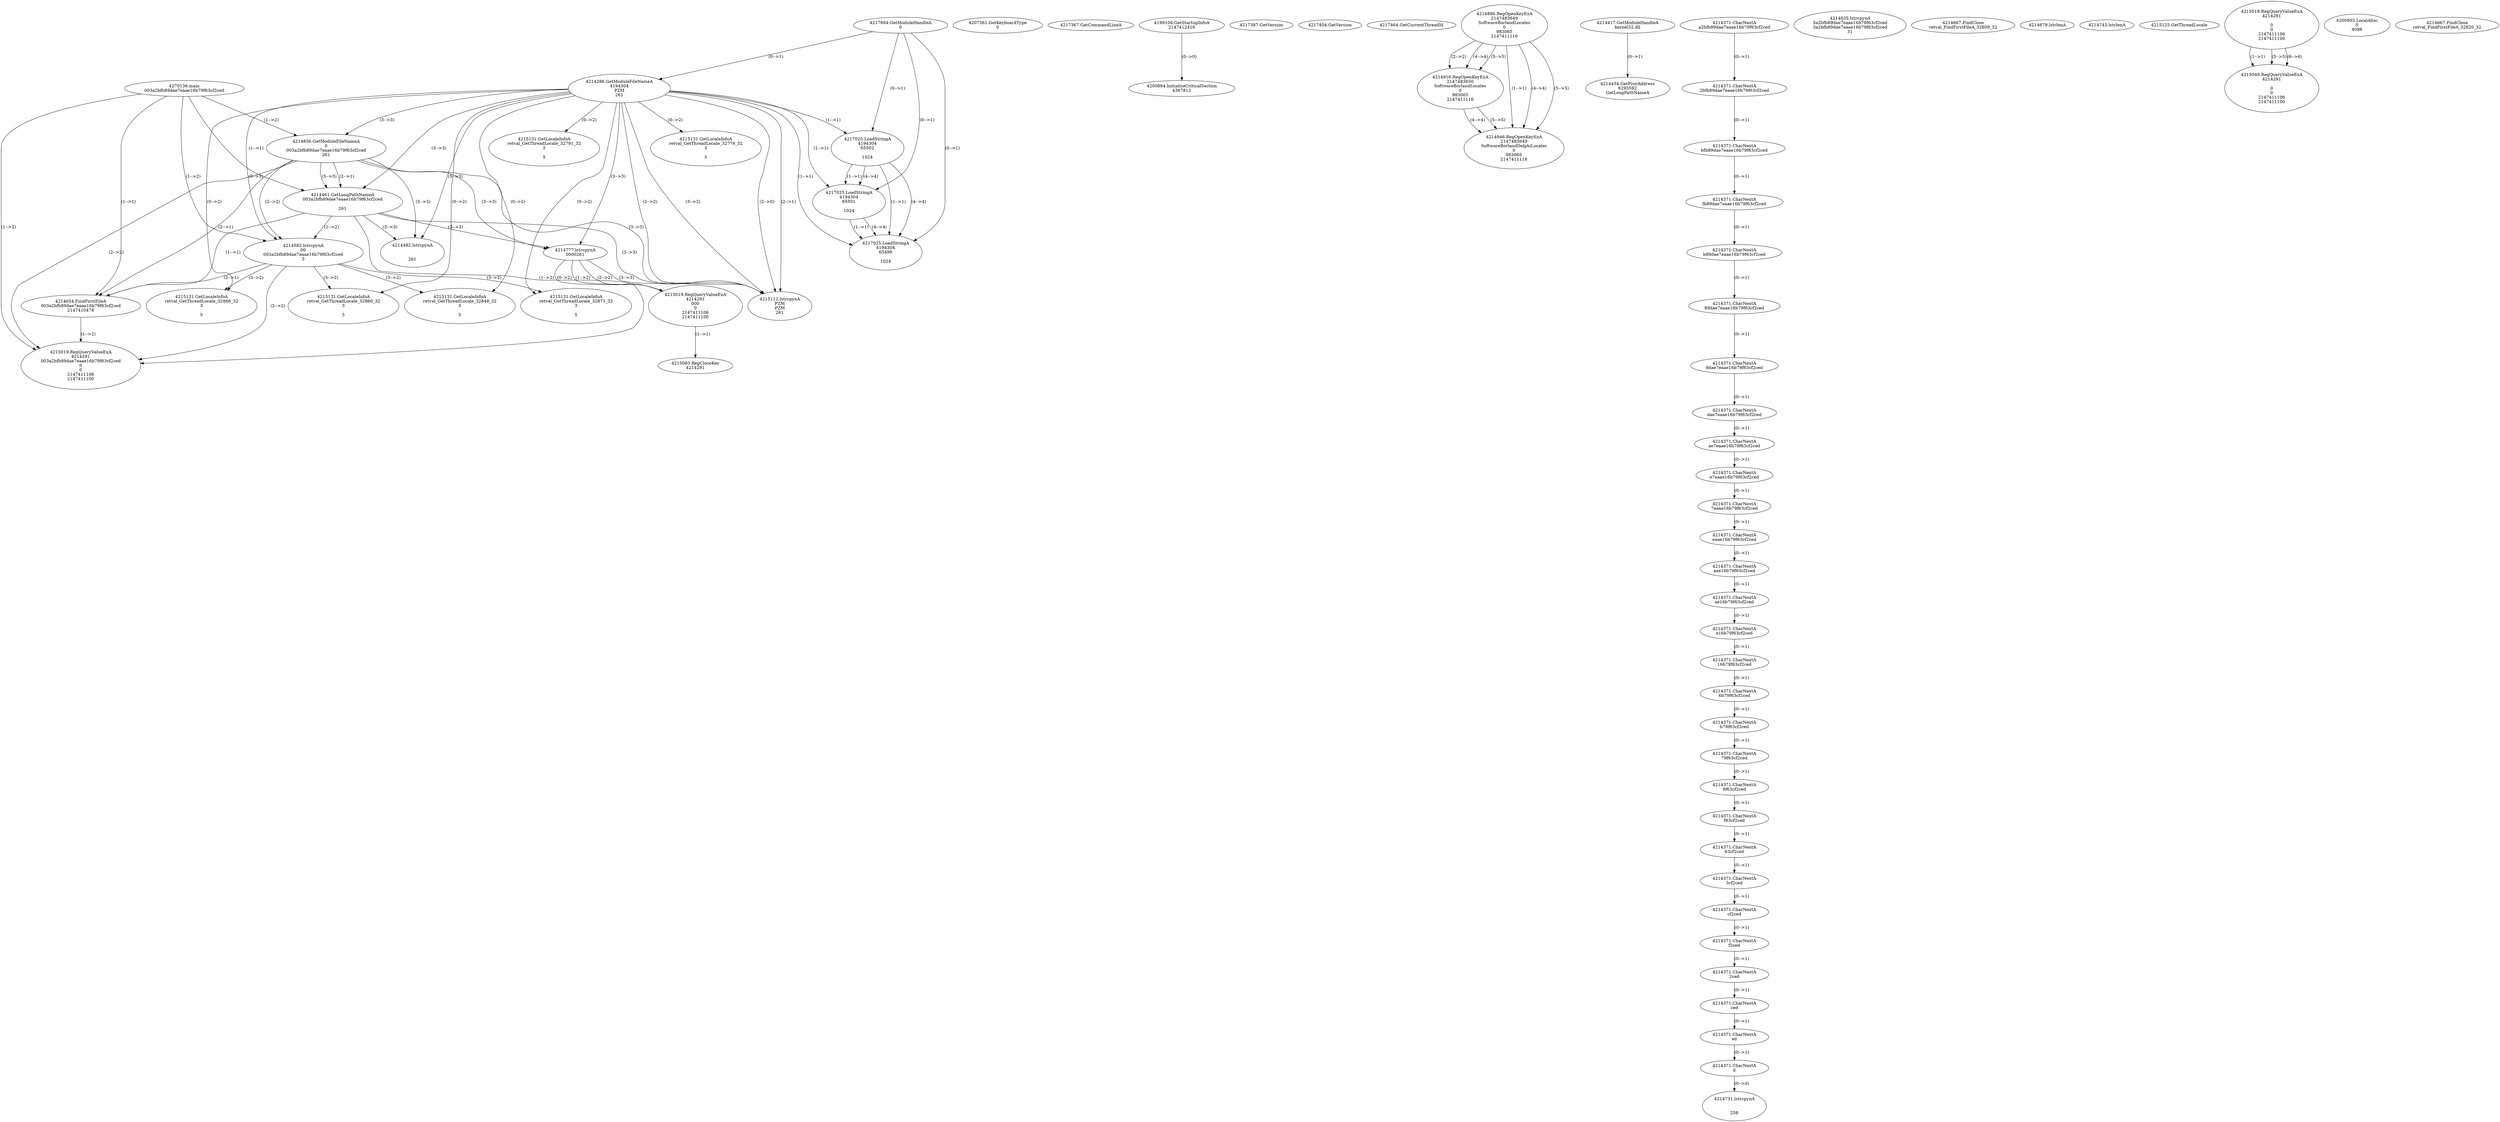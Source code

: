 // Global SCDG with merge call
digraph {
	0 [label="4270136.main
003a2bfb89dae7eaae16b79f63cf2ced"]
	1 [label="4217684.GetModuleHandleA
0"]
	2 [label="4207361.GetKeyboardType
0"]
	3 [label="4217367.GetCommandLineA
"]
	4 [label="4199106.GetStartupInfoA
2147412416"]
	5 [label="4217387.GetVersion
"]
	6 [label="4217404.GetVersion
"]
	7 [label="4217464.GetCurrentThreadId
"]
	8 [label="4214286.GetModuleFileNameA
4194304
PZM
261"]
	1 -> 8 [label="(0-->1)"]
	9 [label="4214856.GetModuleFileNameA
0
003a2bfb89dae7eaae16b79f63cf2ced
261"]
	0 -> 9 [label="(1-->2)"]
	8 -> 9 [label="(3-->3)"]
	10 [label="4214886.RegOpenKeyExA
2147483649
Software\Borland\Locales
0
983065
2147411116"]
	11 [label="4214916.RegOpenKeyExA
2147483650
Software\Borland\Locales
0
983065
2147411116"]
	10 -> 11 [label="(2-->2)"]
	10 -> 11 [label="(4-->4)"]
	10 -> 11 [label="(5-->5)"]
	12 [label="4214946.RegOpenKeyExA
2147483649
Software\Borland\Delphi\Locales
0
983065
2147411116"]
	10 -> 12 [label="(1-->1)"]
	10 -> 12 [label="(4-->4)"]
	11 -> 12 [label="(4-->4)"]
	10 -> 12 [label="(5-->5)"]
	11 -> 12 [label="(5-->5)"]
	13 [label="4214417.GetModuleHandleA
kernel32.dll"]
	14 [label="4214434.GetProcAddress
6295592
GetLongPathNameA"]
	13 -> 14 [label="(0-->1)"]
	15 [label="4214461.GetLongPathNameA
003a2bfb89dae7eaae16b79f63cf2ced

261"]
	0 -> 15 [label="(1-->1)"]
	9 -> 15 [label="(2-->1)"]
	8 -> 15 [label="(3-->3)"]
	9 -> 15 [label="(3-->3)"]
	16 [label="4214582.lstrcpynA
00
003a2bfb89dae7eaae16b79f63cf2ced
3"]
	0 -> 16 [label="(1-->2)"]
	9 -> 16 [label="(2-->2)"]
	15 -> 16 [label="(1-->2)"]
	8 -> 16 [label="(0-->3)"]
	17 [label="4214371.CharNextA
a2bfb89dae7eaae16b79f63cf2ced"]
	18 [label="4214371.CharNextA
2bfb89dae7eaae16b79f63cf2ced"]
	17 -> 18 [label="(0-->1)"]
	19 [label="4214371.CharNextA
bfb89dae7eaae16b79f63cf2ced"]
	18 -> 19 [label="(0-->1)"]
	20 [label="4214371.CharNextA
fb89dae7eaae16b79f63cf2ced"]
	19 -> 20 [label="(0-->1)"]
	21 [label="4214371.CharNextA
b89dae7eaae16b79f63cf2ced"]
	20 -> 21 [label="(0-->1)"]
	22 [label="4214371.CharNextA
89dae7eaae16b79f63cf2ced"]
	21 -> 22 [label="(0-->1)"]
	23 [label="4214371.CharNextA
9dae7eaae16b79f63cf2ced"]
	22 -> 23 [label="(0-->1)"]
	24 [label="4214371.CharNextA
dae7eaae16b79f63cf2ced"]
	23 -> 24 [label="(0-->1)"]
	25 [label="4214371.CharNextA
ae7eaae16b79f63cf2ced"]
	24 -> 25 [label="(0-->1)"]
	26 [label="4214371.CharNextA
e7eaae16b79f63cf2ced"]
	25 -> 26 [label="(0-->1)"]
	27 [label="4214371.CharNextA
7eaae16b79f63cf2ced"]
	26 -> 27 [label="(0-->1)"]
	28 [label="4214371.CharNextA
eaae16b79f63cf2ced"]
	27 -> 28 [label="(0-->1)"]
	29 [label="4214371.CharNextA
aae16b79f63cf2ced"]
	28 -> 29 [label="(0-->1)"]
	30 [label="4214371.CharNextA
ae16b79f63cf2ced"]
	29 -> 30 [label="(0-->1)"]
	31 [label="4214371.CharNextA
e16b79f63cf2ced"]
	30 -> 31 [label="(0-->1)"]
	32 [label="4214371.CharNextA
16b79f63cf2ced"]
	31 -> 32 [label="(0-->1)"]
	33 [label="4214371.CharNextA
6b79f63cf2ced"]
	32 -> 33 [label="(0-->1)"]
	34 [label="4214371.CharNextA
b79f63cf2ced"]
	33 -> 34 [label="(0-->1)"]
	35 [label="4214371.CharNextA
79f63cf2ced"]
	34 -> 35 [label="(0-->1)"]
	36 [label="4214371.CharNextA
9f63cf2ced"]
	35 -> 36 [label="(0-->1)"]
	37 [label="4214371.CharNextA
f63cf2ced"]
	36 -> 37 [label="(0-->1)"]
	38 [label="4214371.CharNextA
63cf2ced"]
	37 -> 38 [label="(0-->1)"]
	39 [label="4214371.CharNextA
3cf2ced"]
	38 -> 39 [label="(0-->1)"]
	40 [label="4214371.CharNextA
cf2ced"]
	39 -> 40 [label="(0-->1)"]
	41 [label="4214371.CharNextA
f2ced"]
	40 -> 41 [label="(0-->1)"]
	42 [label="4214371.CharNextA
2ced"]
	41 -> 42 [label="(0-->1)"]
	43 [label="4214371.CharNextA
ced"]
	42 -> 43 [label="(0-->1)"]
	44 [label="4214371.CharNextA
ed"]
	43 -> 44 [label="(0-->1)"]
	45 [label="4214371.CharNextA
d"]
	44 -> 45 [label="(0-->1)"]
	46 [label="4214635.lstrcpynA
3a2bfb89dae7eaae16b79f63cf2ced
3a2bfb89dae7eaae16b79f63cf2ced
31"]
	47 [label="4214654.FindFirstFileA
003a2bfb89dae7eaae16b79f63cf2ced
2147410478"]
	0 -> 47 [label="(1-->1)"]
	9 -> 47 [label="(2-->1)"]
	15 -> 47 [label="(1-->1)"]
	16 -> 47 [label="(2-->1)"]
	48 [label="4214667.FindClose
retval_FindFirstFileA_32809_32"]
	49 [label="4214679.lstrlenA
"]
	50 [label="4214731.lstrcpynA


258"]
	45 -> 50 [label="(0-->0)"]
	51 [label="4214743.lstrlenA
"]
	52 [label="4214777.lstrcpynA
00\
00\
261"]
	8 -> 52 [label="(3-->3)"]
	9 -> 52 [label="(3-->3)"]
	15 -> 52 [label="(3-->3)"]
	53 [label="4215019.RegQueryValueExA
4214291
00\
0
0
2147411106
2147411100"]
	52 -> 53 [label="(1-->2)"]
	52 -> 53 [label="(2-->2)"]
	52 -> 53 [label="(0-->2)"]
	54 [label="4215083.RegCloseKey
4214291"]
	53 -> 54 [label="(1-->1)"]
	55 [label="4215112.lstrcpynA
PZM
PZM
261"]
	8 -> 55 [label="(2-->1)"]
	8 -> 55 [label="(2-->2)"]
	8 -> 55 [label="(3-->3)"]
	9 -> 55 [label="(3-->3)"]
	15 -> 55 [label="(3-->3)"]
	52 -> 55 [label="(3-->3)"]
	8 -> 55 [label="(2-->0)"]
	56 [label="4215125.GetThreadLocale
"]
	57 [label="4215131.GetLocaleInfoA
retval_GetThreadLocale_32848_32
3

5"]
	8 -> 57 [label="(0-->2)"]
	16 -> 57 [label="(3-->2)"]
	58 [label="4217025.LoadStringA
4194304
65502

1024"]
	1 -> 58 [label="(0-->1)"]
	8 -> 58 [label="(1-->1)"]
	59 [label="4214482.lstrcpynA


261"]
	8 -> 59 [label="(3-->3)"]
	9 -> 59 [label="(3-->3)"]
	15 -> 59 [label="(3-->3)"]
	60 [label="4215019.RegQueryValueExA
4214291

0
0
2147411106
2147411100"]
	61 [label="4215049.RegQueryValueExA
4214291

0
0
2147411106
2147411100"]
	60 -> 61 [label="(1-->1)"]
	60 -> 61 [label="(5-->5)"]
	60 -> 61 [label="(6-->6)"]
	62 [label="4215131.GetLocaleInfoA
retval_GetThreadLocale_32791_32
3

5"]
	8 -> 62 [label="(0-->2)"]
	63 [label="4217025.LoadStringA
4194304
65501

1024"]
	1 -> 63 [label="(0-->1)"]
	8 -> 63 [label="(1-->1)"]
	58 -> 63 [label="(1-->1)"]
	58 -> 63 [label="(4-->4)"]
	64 [label="4200894.InitializeCriticalSection
4367812"]
	4 -> 64 [label="(0-->0)"]
	65 [label="4200955.LocalAlloc
0
4088"]
	66 [label="4214667.FindClose
retval_FindFirstFileA_32820_32"]
	67 [label="4215131.GetLocaleInfoA
retval_GetThreadLocale_32868_32
3

5"]
	8 -> 67 [label="(0-->2)"]
	16 -> 67 [label="(3-->2)"]
	68 [label="4215019.RegQueryValueExA
4214291
003a2bfb89dae7eaae16b79f63cf2ced
0
0
2147411106
2147411100"]
	0 -> 68 [label="(1-->2)"]
	9 -> 68 [label="(2-->2)"]
	15 -> 68 [label="(1-->2)"]
	16 -> 68 [label="(2-->2)"]
	47 -> 68 [label="(1-->2)"]
	69 [label="4215131.GetLocaleInfoA
retval_GetThreadLocale_32860_32
3

5"]
	8 -> 69 [label="(0-->2)"]
	16 -> 69 [label="(3-->2)"]
	70 [label="4215131.GetLocaleInfoA
retval_GetThreadLocale_32871_32
3

5"]
	8 -> 70 [label="(0-->2)"]
	16 -> 70 [label="(3-->2)"]
	71 [label="4217025.LoadStringA
4194304
65499

1024"]
	1 -> 71 [label="(0-->1)"]
	8 -> 71 [label="(1-->1)"]
	58 -> 71 [label="(1-->1)"]
	63 -> 71 [label="(1-->1)"]
	58 -> 71 [label="(4-->4)"]
	63 -> 71 [label="(4-->4)"]
	72 [label="4215131.GetLocaleInfoA
retval_GetThreadLocale_32776_32
3

5"]
	8 -> 72 [label="(0-->2)"]
}
